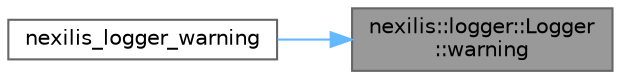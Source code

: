 digraph "nexilis::logger::Logger::warning"
{
 // LATEX_PDF_SIZE
  bgcolor="transparent";
  edge [fontname=Helvetica,fontsize=10,labelfontname=Helvetica,labelfontsize=10];
  node [fontname=Helvetica,fontsize=10,shape=box,height=0.2,width=0.4];
  rankdir="RL";
  Node1 [id="Node000001",label="nexilis::logger::Logger\l::warning",height=0.2,width=0.4,color="gray40", fillcolor="grey60", style="filled", fontcolor="black",tooltip="Send warning message."];
  Node1 -> Node2 [id="edge1_Node000001_Node000002",dir="back",color="steelblue1",style="solid",tooltip=" "];
  Node2 [id="Node000002",label="nexilis_logger_warning",height=0.2,width=0.4,color="grey40", fillcolor="white", style="filled",URL="$d0/d63/logger__c_8cc.html#a8efd68c8597c587b89fa28aab53b4736",tooltip=" "];
}
